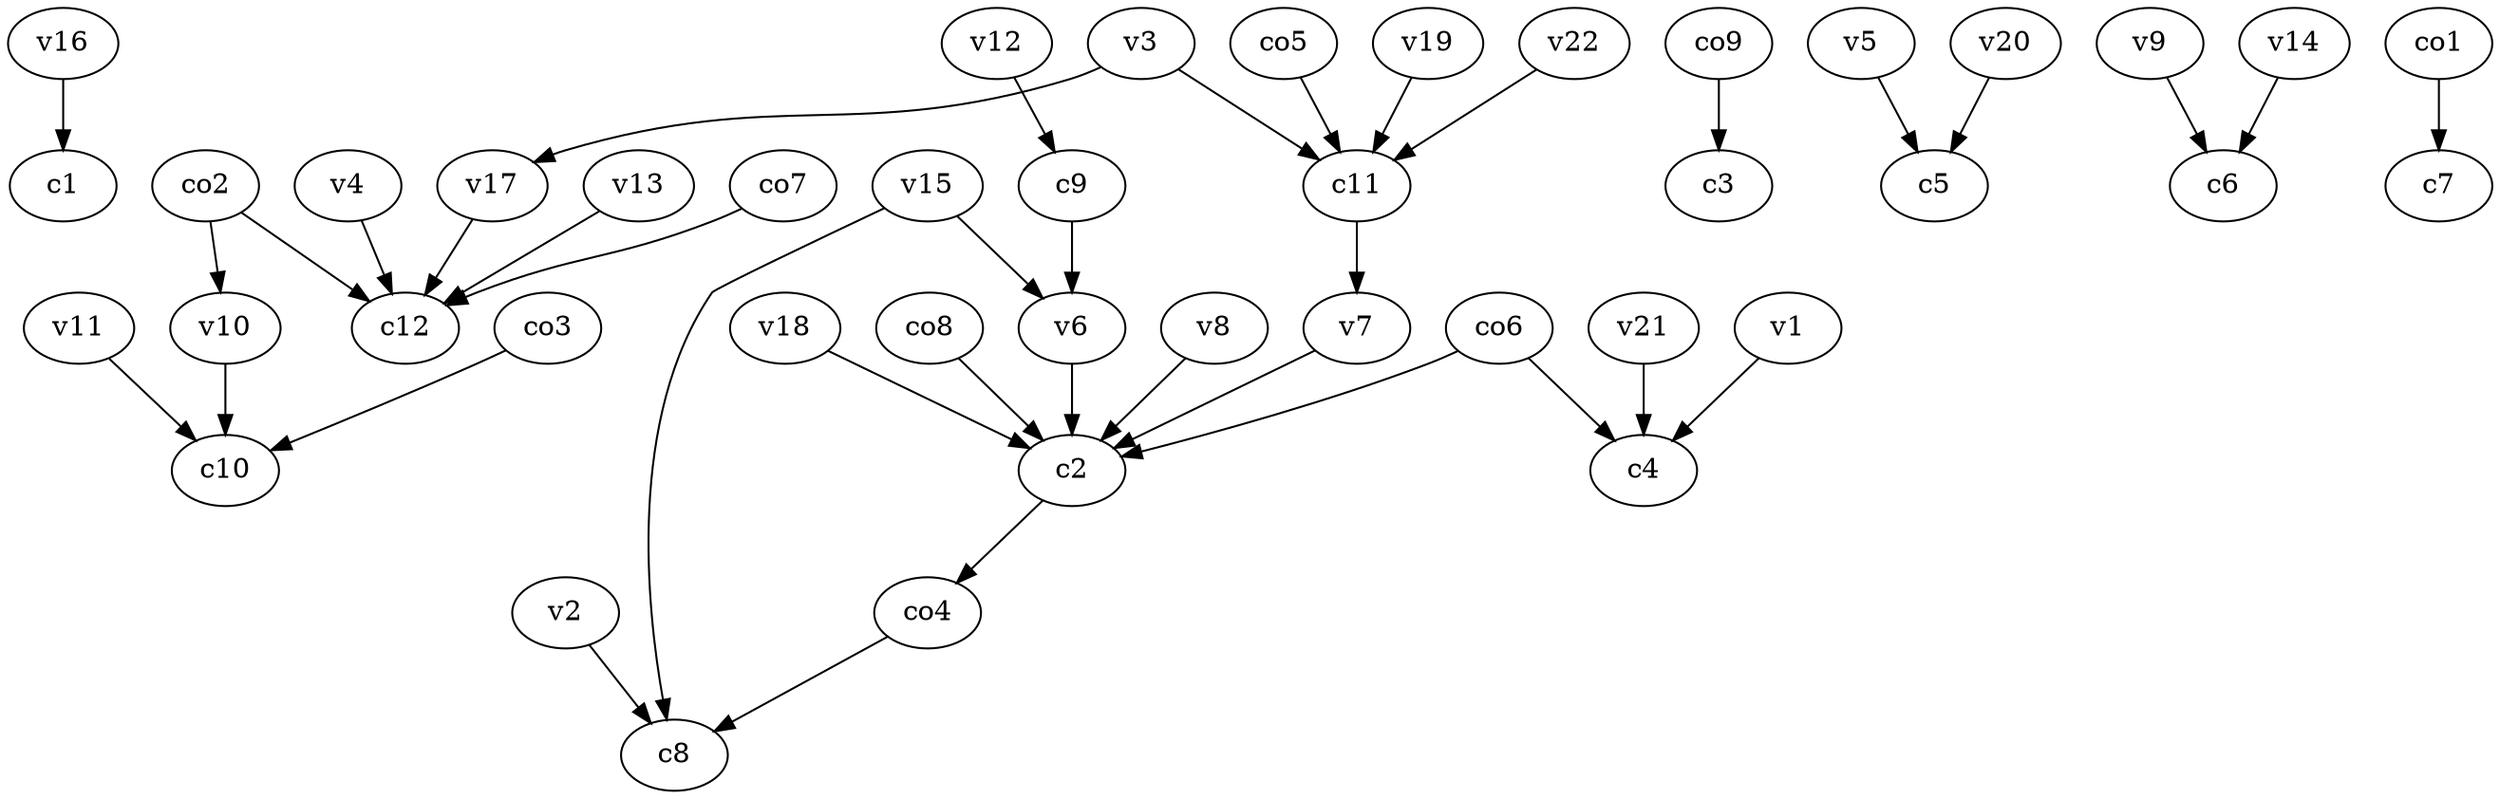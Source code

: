 strict digraph  {
c1;
c2;
c3;
c4;
c5;
c6;
c7;
c8;
c9;
c10;
c11;
c12;
v1;
v2;
v3;
v4;
v5;
v6;
v7;
v8;
v9;
v10;
v11;
v12;
v13;
v14;
v15;
v16;
v17;
v18;
v19;
v20;
v21;
v22;
co1;
co2;
co3;
co4;
co5;
co6;
co7;
co8;
co9;
c2 -> co4  [weight=1];
c9 -> v6  [weight=1];
c11 -> v7  [weight=1];
v1 -> c4  [weight=1];
v2 -> c8  [weight=1];
v3 -> c11  [weight=1];
v3 -> v17  [weight=1];
v4 -> c12  [weight=1];
v5 -> c5  [weight=1];
v6 -> c2  [weight=1];
v7 -> c2  [weight=1];
v8 -> c2  [weight=1];
v9 -> c6  [weight=1];
v10 -> c10  [weight=1];
v11 -> c10  [weight=1];
v12 -> c9  [weight=1];
v13 -> c12  [weight=1];
v14 -> c6  [weight=1];
v15 -> c8  [weight=1];
v15 -> v6  [weight=1];
v16 -> c1  [weight=1];
v17 -> c12  [weight=1];
v18 -> c2  [weight=1];
v19 -> c11  [weight=1];
v20 -> c5  [weight=1];
v21 -> c4  [weight=1];
v22 -> c11  [weight=1];
co1 -> c7  [weight=1];
co2 -> c12  [weight=1];
co2 -> v10  [weight=1];
co3 -> c10  [weight=1];
co4 -> c8  [weight=1];
co5 -> c11  [weight=1];
co6 -> c4  [weight=1];
co6 -> c2  [weight=1];
co7 -> c12  [weight=1];
co8 -> c2  [weight=1];
co9 -> c3  [weight=1];
}
